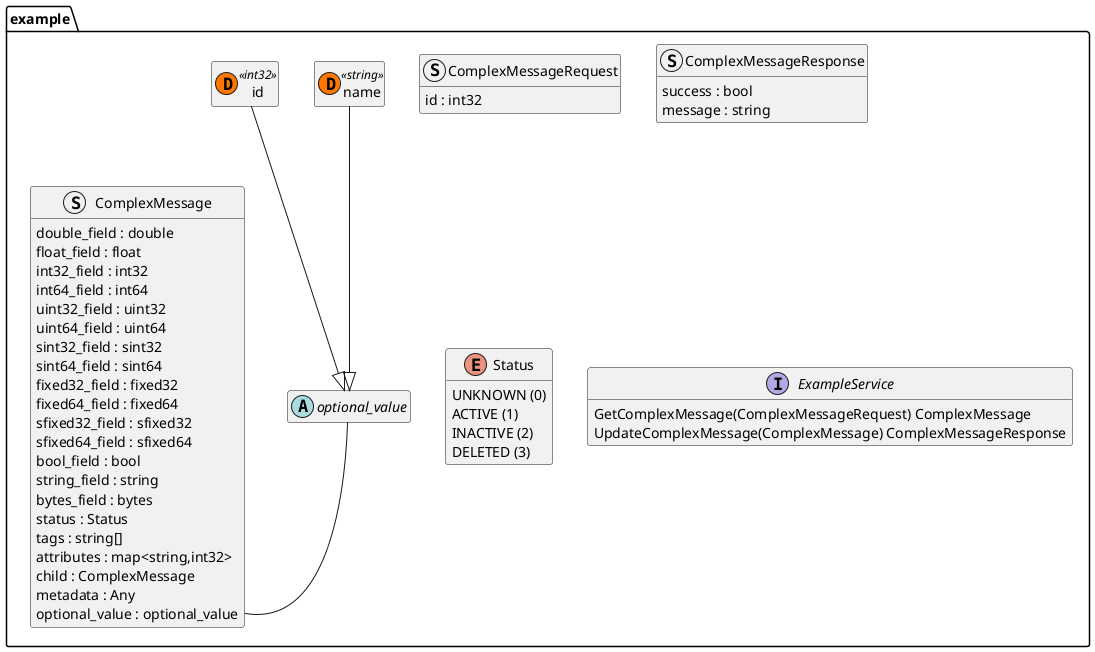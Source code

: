 @startuml diagram
hide empty methods
hide empty fields

package example as example {
	
	abstract "optional_value" as example_ComplexMessage_optional_value
	
	struct "name" as example_ComplexMessage_name_string<<(D,#FF7700) string>>
	
	struct "id" as example_ComplexMessage_id_int32<<(D,#FF7700) int32>>
	
	struct "ComplexMessage" as example_ComplexMessage {
		double_field : double
		float_field : float
		int32_field : int32
		int64_field : int64
		uint32_field : uint32
		uint64_field : uint64
		sint32_field : sint32
		sint64_field : sint64
		fixed32_field : fixed32
		fixed64_field : fixed64
		sfixed32_field : sfixed32
		sfixed64_field : sfixed64
		bool_field : bool
		string_field : string
		bytes_field : bytes
		status : Status
		tags : string[]
		attributes : map<string,int32>
		child : ComplexMessage
		metadata : Any
		optional_value : optional_value
	}
	
	struct "ComplexMessageRequest" as example_ComplexMessageRequest {
		id : int32
	}
	
	struct "ComplexMessageResponse" as example_ComplexMessageResponse {
		success : bool
		message : string
	}
	
	enum "Status" as example_Status{
		UNKNOWN (0)
		ACTIVE (1)
		INACTIVE (2)
		DELETED (3)
	}
	
	interface "ExampleService" as example_ExampleService {
		GetComplexMessage(ComplexMessageRequest) ComplexMessage
		UpdateComplexMessage(ComplexMessage) ComplexMessageResponse
	}
	
	example_ComplexMessage::optional_value - example_ComplexMessage_optional_value
	example_ComplexMessage_name_string --|> example_ComplexMessage_optional_value
	example_ComplexMessage_id_int32 --|> example_ComplexMessage_optional_value
	
}


@enduml
